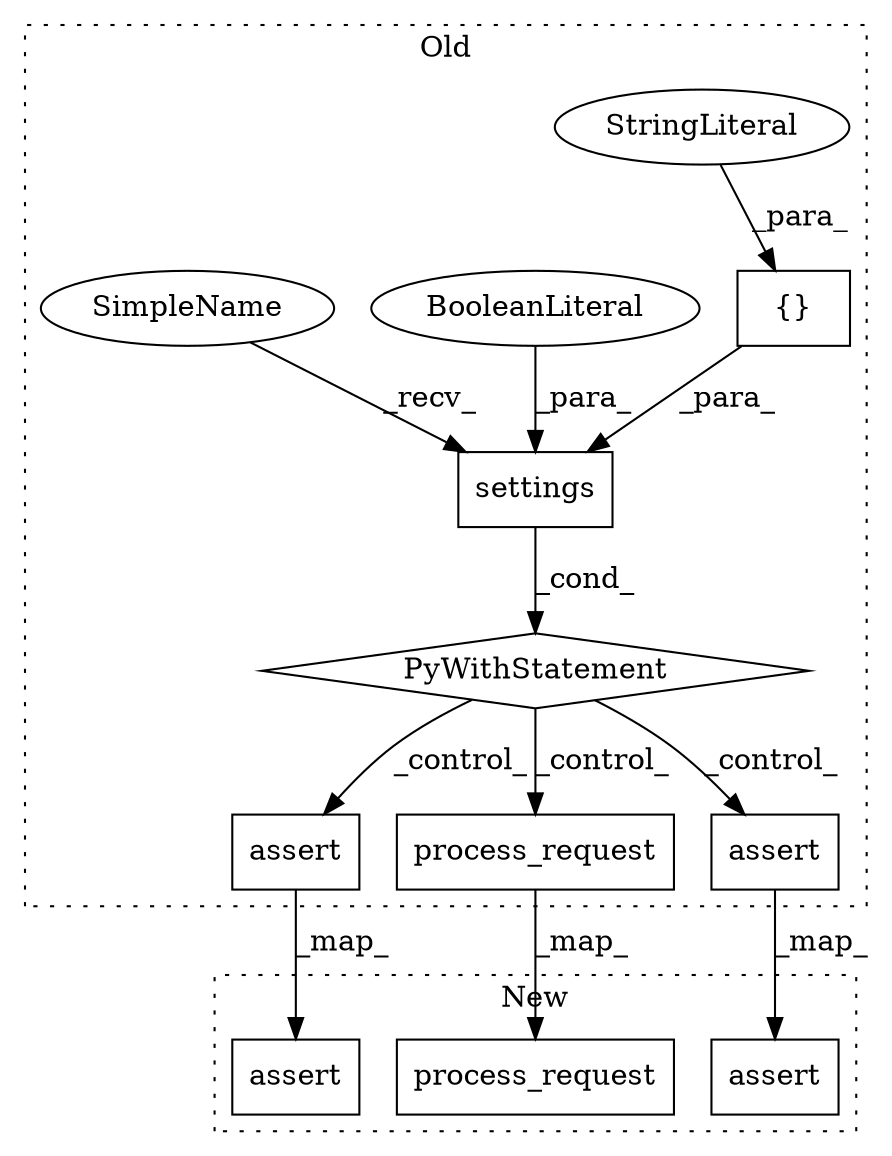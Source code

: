 digraph G {
subgraph cluster0 {
1 [label="assert" a="32" s="4373,4412" l="12,-44" shape="box"];
3 [label="{}" a="4" s="4121,4122" l="1,-1" shape="box"];
4 [label="StringLiteral" a="45" s="4122" l="0" shape="ellipse"];
5 [label="settings" a="32" s="4100,4135" l="9,-40" shape="box"];
6 [label="process_request" a="32" s="4161,4177" l="16,-27" shape="box"];
8 [label="PyWithStatement" a="104" s="4085,4095" l="10,47" shape="diamond"];
9 [label="BooleanLiteral" a="9" s="4135" l="0" shape="ellipse"];
10 [label="assert" a="32" s="4312,4323" l="11,-16" shape="box"];
12 [label="SimpleName" a="42" s="4095" l="0" shape="ellipse"];
label = "Old";
style="dotted";
}
subgraph cluster1 {
2 [label="assert" a="32" s="4138,4177" l="12,-44" shape="box"];
7 [label="process_request" a="32" s="3934,3950" l="16,-27" shape="box"];
11 [label="assert" a="32" s="4079,4090" l="11,-16" shape="box"];
label = "New";
style="dotted";
}
1 -> 2 [label="_map_"];
3 -> 5 [label="_para_"];
4 -> 3 [label="_para_"];
5 -> 8 [label="_cond_"];
6 -> 7 [label="_map_"];
8 -> 1 [label="_control_"];
8 -> 10 [label="_control_"];
8 -> 6 [label="_control_"];
9 -> 5 [label="_para_"];
10 -> 11 [label="_map_"];
12 -> 5 [label="_recv_"];
}